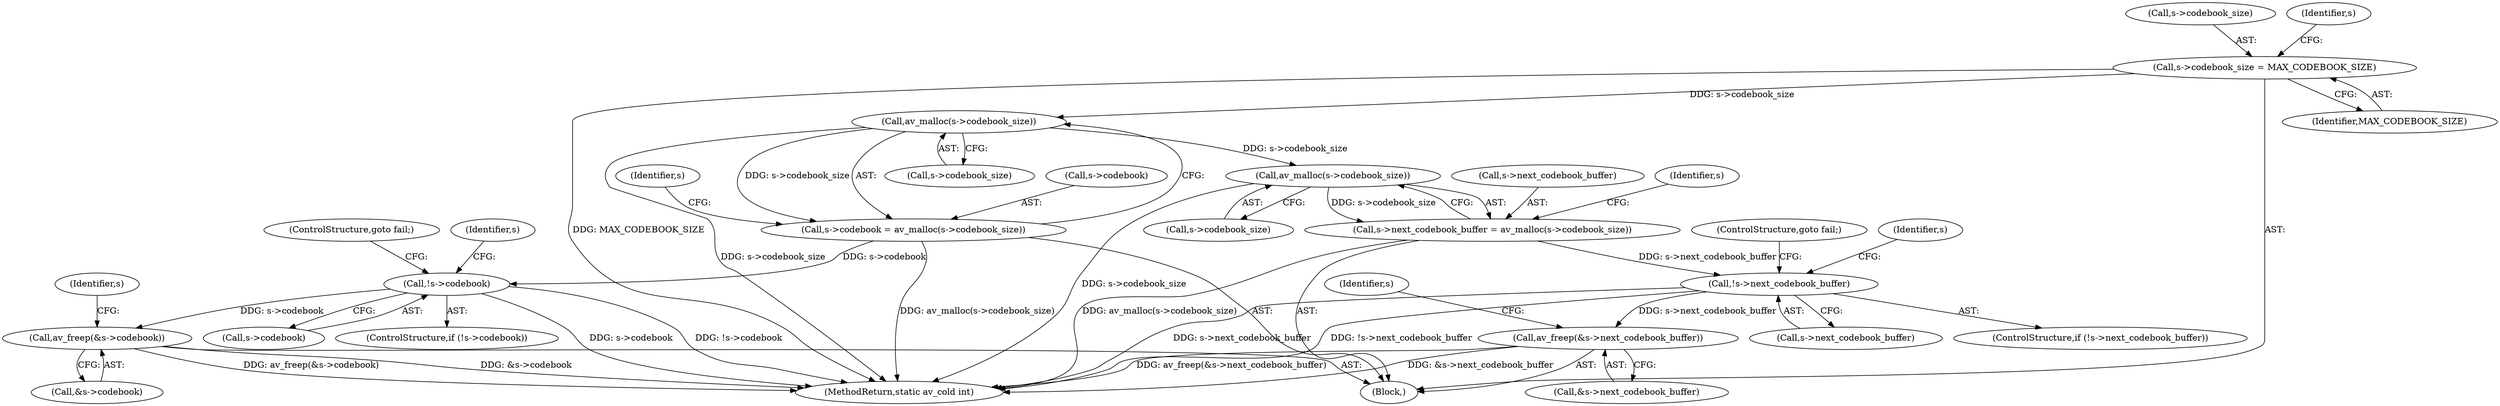 digraph "0_FFmpeg_02f909dc24b1f05cfbba75077c7707b905e63cd2@API" {
"1000327" [label="(Call,av_malloc(s->codebook_size))"];
"1000318" [label="(Call,s->codebook_size = MAX_CODEBOOK_SIZE)"];
"1000323" [label="(Call,s->codebook = av_malloc(s->codebook_size))"];
"1000332" [label="(Call,!s->codebook)"];
"1000465" [label="(Call,av_freep(&s->codebook))"];
"1000341" [label="(Call,av_malloc(s->codebook_size))"];
"1000337" [label="(Call,s->next_codebook_buffer = av_malloc(s->codebook_size))"];
"1000346" [label="(Call,!s->next_codebook_buffer)"];
"1000470" [label="(Call,av_freep(&s->next_codebook_buffer))"];
"1000465" [label="(Call,av_freep(&s->codebook))"];
"1000338" [label="(Call,s->next_codebook_buffer)"];
"1000336" [label="(ControlStructure,goto fail;)"];
"1000348" [label="(Identifier,s)"];
"1000324" [label="(Call,s->codebook)"];
"1000342" [label="(Call,s->codebook_size)"];
"1000333" [label="(Call,s->codebook)"];
"1000337" [label="(Call,s->next_codebook_buffer = av_malloc(s->codebook_size))"];
"1000327" [label="(Call,av_malloc(s->codebook_size))"];
"1000341" [label="(Call,av_malloc(s->codebook_size))"];
"1000345" [label="(ControlStructure,if (!s->next_codebook_buffer))"];
"1000328" [label="(Call,s->codebook_size)"];
"1000318" [label="(Call,s->codebook_size = MAX_CODEBOOK_SIZE)"];
"1000466" [label="(Call,&s->codebook)"];
"1000478" [label="(Identifier,s)"];
"1000332" [label="(Call,!s->codebook)"];
"1000323" [label="(Call,s->codebook = av_malloc(s->codebook_size))"];
"1000473" [label="(Identifier,s)"];
"1000483" [label="(MethodReturn,static av_cold int)"];
"1000346" [label="(Call,!s->next_codebook_buffer)"];
"1000331" [label="(ControlStructure,if (!s->codebook))"];
"1000319" [label="(Call,s->codebook_size)"];
"1000350" [label="(ControlStructure,goto fail;)"];
"1000109" [label="(Block,)"];
"1000325" [label="(Identifier,s)"];
"1000334" [label="(Identifier,s)"];
"1000470" [label="(Call,av_freep(&s->next_codebook_buffer))"];
"1000353" [label="(Identifier,s)"];
"1000322" [label="(Identifier,MAX_CODEBOOK_SIZE)"];
"1000471" [label="(Call,&s->next_codebook_buffer)"];
"1000339" [label="(Identifier,s)"];
"1000347" [label="(Call,s->next_codebook_buffer)"];
"1000327" -> "1000323"  [label="AST: "];
"1000327" -> "1000328"  [label="CFG: "];
"1000328" -> "1000327"  [label="AST: "];
"1000323" -> "1000327"  [label="CFG: "];
"1000327" -> "1000483"  [label="DDG: s->codebook_size"];
"1000327" -> "1000323"  [label="DDG: s->codebook_size"];
"1000318" -> "1000327"  [label="DDG: s->codebook_size"];
"1000327" -> "1000341"  [label="DDG: s->codebook_size"];
"1000318" -> "1000109"  [label="AST: "];
"1000318" -> "1000322"  [label="CFG: "];
"1000319" -> "1000318"  [label="AST: "];
"1000322" -> "1000318"  [label="AST: "];
"1000325" -> "1000318"  [label="CFG: "];
"1000318" -> "1000483"  [label="DDG: MAX_CODEBOOK_SIZE"];
"1000323" -> "1000109"  [label="AST: "];
"1000324" -> "1000323"  [label="AST: "];
"1000334" -> "1000323"  [label="CFG: "];
"1000323" -> "1000483"  [label="DDG: av_malloc(s->codebook_size)"];
"1000323" -> "1000332"  [label="DDG: s->codebook"];
"1000332" -> "1000331"  [label="AST: "];
"1000332" -> "1000333"  [label="CFG: "];
"1000333" -> "1000332"  [label="AST: "];
"1000336" -> "1000332"  [label="CFG: "];
"1000339" -> "1000332"  [label="CFG: "];
"1000332" -> "1000483"  [label="DDG: s->codebook"];
"1000332" -> "1000483"  [label="DDG: !s->codebook"];
"1000332" -> "1000465"  [label="DDG: s->codebook"];
"1000465" -> "1000109"  [label="AST: "];
"1000465" -> "1000466"  [label="CFG: "];
"1000466" -> "1000465"  [label="AST: "];
"1000473" -> "1000465"  [label="CFG: "];
"1000465" -> "1000483"  [label="DDG: av_freep(&s->codebook)"];
"1000465" -> "1000483"  [label="DDG: &s->codebook"];
"1000341" -> "1000337"  [label="AST: "];
"1000341" -> "1000342"  [label="CFG: "];
"1000342" -> "1000341"  [label="AST: "];
"1000337" -> "1000341"  [label="CFG: "];
"1000341" -> "1000483"  [label="DDG: s->codebook_size"];
"1000341" -> "1000337"  [label="DDG: s->codebook_size"];
"1000337" -> "1000109"  [label="AST: "];
"1000338" -> "1000337"  [label="AST: "];
"1000348" -> "1000337"  [label="CFG: "];
"1000337" -> "1000483"  [label="DDG: av_malloc(s->codebook_size)"];
"1000337" -> "1000346"  [label="DDG: s->next_codebook_buffer"];
"1000346" -> "1000345"  [label="AST: "];
"1000346" -> "1000347"  [label="CFG: "];
"1000347" -> "1000346"  [label="AST: "];
"1000350" -> "1000346"  [label="CFG: "];
"1000353" -> "1000346"  [label="CFG: "];
"1000346" -> "1000483"  [label="DDG: s->next_codebook_buffer"];
"1000346" -> "1000483"  [label="DDG: !s->next_codebook_buffer"];
"1000346" -> "1000470"  [label="DDG: s->next_codebook_buffer"];
"1000470" -> "1000109"  [label="AST: "];
"1000470" -> "1000471"  [label="CFG: "];
"1000471" -> "1000470"  [label="AST: "];
"1000478" -> "1000470"  [label="CFG: "];
"1000470" -> "1000483"  [label="DDG: &s->next_codebook_buffer"];
"1000470" -> "1000483"  [label="DDG: av_freep(&s->next_codebook_buffer)"];
}

